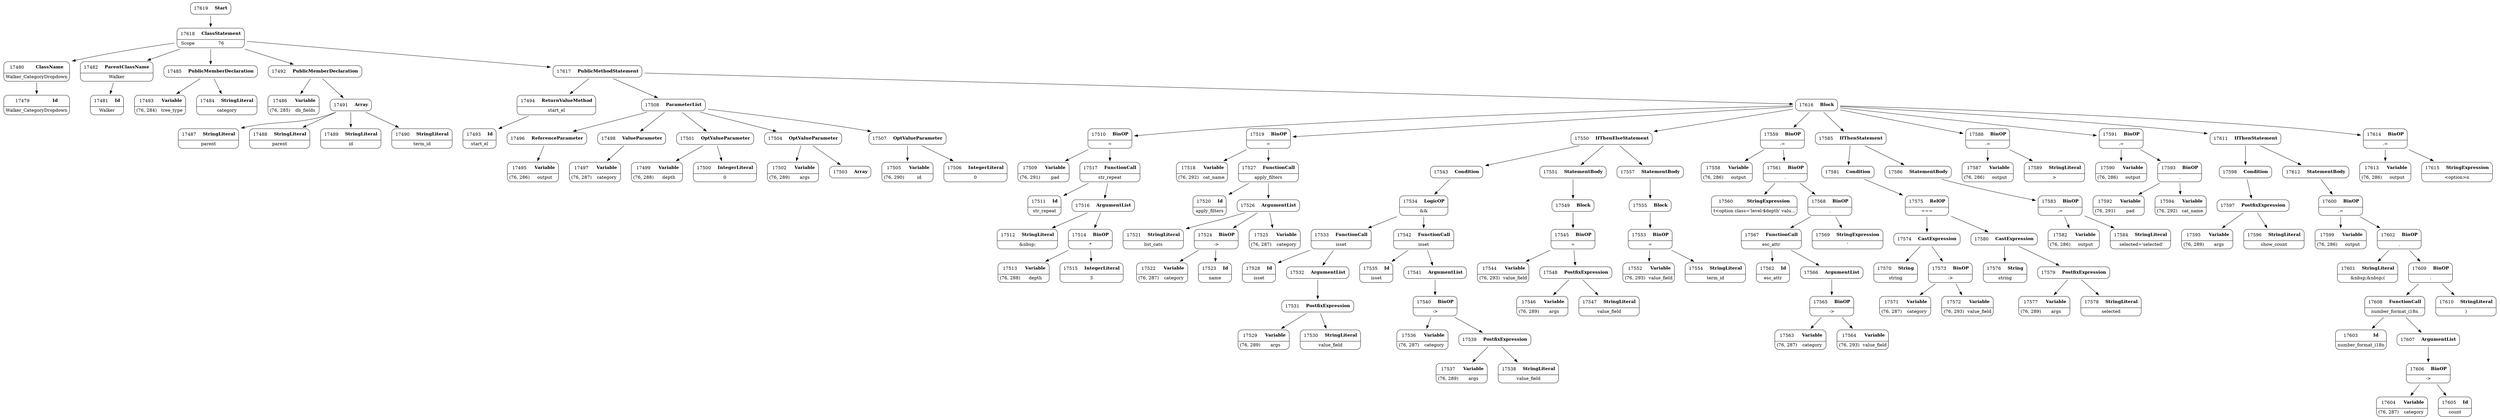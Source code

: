 digraph ast {
node [shape=none];
17479 [label=<<TABLE border='1' cellspacing='0' cellpadding='10' style='rounded' ><TR><TD border='0'>17479</TD><TD border='0'><B>Id</B></TD></TR><HR/><TR><TD border='0' cellpadding='5' colspan='2'>Walker_CategoryDropdown</TD></TR></TABLE>>];
17480 [label=<<TABLE border='1' cellspacing='0' cellpadding='10' style='rounded' ><TR><TD border='0'>17480</TD><TD border='0'><B>ClassName</B></TD></TR><HR/><TR><TD border='0' cellpadding='5' colspan='2'>Walker_CategoryDropdown</TD></TR></TABLE>>];
17480 -> 17479 [weight=2];
17481 [label=<<TABLE border='1' cellspacing='0' cellpadding='10' style='rounded' ><TR><TD border='0'>17481</TD><TD border='0'><B>Id</B></TD></TR><HR/><TR><TD border='0' cellpadding='5' colspan='2'>Walker</TD></TR></TABLE>>];
17482 [label=<<TABLE border='1' cellspacing='0' cellpadding='10' style='rounded' ><TR><TD border='0'>17482</TD><TD border='0'><B>ParentClassName</B></TD></TR><HR/><TR><TD border='0' cellpadding='5' colspan='2'>Walker</TD></TR></TABLE>>];
17482 -> 17481 [weight=2];
17483 [label=<<TABLE border='1' cellspacing='0' cellpadding='10' style='rounded' ><TR><TD border='0'>17483</TD><TD border='0'><B>Variable</B></TD></TR><HR/><TR><TD border='0' cellpadding='5'>(76, 284)</TD><TD border='0' cellpadding='5'>tree_type</TD></TR></TABLE>>];
17484 [label=<<TABLE border='1' cellspacing='0' cellpadding='10' style='rounded' ><TR><TD border='0'>17484</TD><TD border='0'><B>StringLiteral</B></TD></TR><HR/><TR><TD border='0' cellpadding='5' colspan='2'>category</TD></TR></TABLE>>];
17485 [label=<<TABLE border='1' cellspacing='0' cellpadding='10' style='rounded' ><TR><TD border='0'>17485</TD><TD border='0'><B>PublicMemberDeclaration</B></TD></TR></TABLE>>];
17485 -> 17483 [weight=2];
17485 -> 17484 [weight=2];
17486 [label=<<TABLE border='1' cellspacing='0' cellpadding='10' style='rounded' ><TR><TD border='0'>17486</TD><TD border='0'><B>Variable</B></TD></TR><HR/><TR><TD border='0' cellpadding='5'>(76, 285)</TD><TD border='0' cellpadding='5'>db_fields</TD></TR></TABLE>>];
17487 [label=<<TABLE border='1' cellspacing='0' cellpadding='10' style='rounded' ><TR><TD border='0'>17487</TD><TD border='0'><B>StringLiteral</B></TD></TR><HR/><TR><TD border='0' cellpadding='5' colspan='2'>parent</TD></TR></TABLE>>];
17488 [label=<<TABLE border='1' cellspacing='0' cellpadding='10' style='rounded' ><TR><TD border='0'>17488</TD><TD border='0'><B>StringLiteral</B></TD></TR><HR/><TR><TD border='0' cellpadding='5' colspan='2'>parent</TD></TR></TABLE>>];
17489 [label=<<TABLE border='1' cellspacing='0' cellpadding='10' style='rounded' ><TR><TD border='0'>17489</TD><TD border='0'><B>StringLiteral</B></TD></TR><HR/><TR><TD border='0' cellpadding='5' colspan='2'>id</TD></TR></TABLE>>];
17490 [label=<<TABLE border='1' cellspacing='0' cellpadding='10' style='rounded' ><TR><TD border='0'>17490</TD><TD border='0'><B>StringLiteral</B></TD></TR><HR/><TR><TD border='0' cellpadding='5' colspan='2'>term_id</TD></TR></TABLE>>];
17491 [label=<<TABLE border='1' cellspacing='0' cellpadding='10' style='rounded' ><TR><TD border='0'>17491</TD><TD border='0'><B>Array</B></TD></TR></TABLE>>];
17491 -> 17487 [weight=2];
17491 -> 17488 [weight=2];
17491 -> 17489 [weight=2];
17491 -> 17490 [weight=2];
17492 [label=<<TABLE border='1' cellspacing='0' cellpadding='10' style='rounded' ><TR><TD border='0'>17492</TD><TD border='0'><B>PublicMemberDeclaration</B></TD></TR></TABLE>>];
17492 -> 17486 [weight=2];
17492 -> 17491 [weight=2];
17493 [label=<<TABLE border='1' cellspacing='0' cellpadding='10' style='rounded' ><TR><TD border='0'>17493</TD><TD border='0'><B>Id</B></TD></TR><HR/><TR><TD border='0' cellpadding='5' colspan='2'>start_el</TD></TR></TABLE>>];
17494 [label=<<TABLE border='1' cellspacing='0' cellpadding='10' style='rounded' ><TR><TD border='0'>17494</TD><TD border='0'><B>ReturnValueMethod</B></TD></TR><HR/><TR><TD border='0' cellpadding='5' colspan='2'>start_el</TD></TR></TABLE>>];
17494 -> 17493 [weight=2];
17495 [label=<<TABLE border='1' cellspacing='0' cellpadding='10' style='rounded' ><TR><TD border='0'>17495</TD><TD border='0'><B>Variable</B></TD></TR><HR/><TR><TD border='0' cellpadding='5'>(76, 286)</TD><TD border='0' cellpadding='5'>output</TD></TR></TABLE>>];
17496 [label=<<TABLE border='1' cellspacing='0' cellpadding='10' style='rounded' ><TR><TD border='0'>17496</TD><TD border='0'><B>ReferenceParameter</B></TD></TR></TABLE>>];
17496 -> 17495 [weight=2];
17497 [label=<<TABLE border='1' cellspacing='0' cellpadding='10' style='rounded' ><TR><TD border='0'>17497</TD><TD border='0'><B>Variable</B></TD></TR><HR/><TR><TD border='0' cellpadding='5'>(76, 287)</TD><TD border='0' cellpadding='5'>category</TD></TR></TABLE>>];
17498 [label=<<TABLE border='1' cellspacing='0' cellpadding='10' style='rounded' ><TR><TD border='0'>17498</TD><TD border='0'><B>ValueParameter</B></TD></TR></TABLE>>];
17498 -> 17497 [weight=2];
17499 [label=<<TABLE border='1' cellspacing='0' cellpadding='10' style='rounded' ><TR><TD border='0'>17499</TD><TD border='0'><B>Variable</B></TD></TR><HR/><TR><TD border='0' cellpadding='5'>(76, 288)</TD><TD border='0' cellpadding='5'>depth</TD></TR></TABLE>>];
17500 [label=<<TABLE border='1' cellspacing='0' cellpadding='10' style='rounded' ><TR><TD border='0'>17500</TD><TD border='0'><B>IntegerLiteral</B></TD></TR><HR/><TR><TD border='0' cellpadding='5' colspan='2'>0</TD></TR></TABLE>>];
17501 [label=<<TABLE border='1' cellspacing='0' cellpadding='10' style='rounded' ><TR><TD border='0'>17501</TD><TD border='0'><B>OptValueParameter</B></TD></TR></TABLE>>];
17501 -> 17499 [weight=2];
17501 -> 17500 [weight=2];
17502 [label=<<TABLE border='1' cellspacing='0' cellpadding='10' style='rounded' ><TR><TD border='0'>17502</TD><TD border='0'><B>Variable</B></TD></TR><HR/><TR><TD border='0' cellpadding='5'>(76, 289)</TD><TD border='0' cellpadding='5'>args</TD></TR></TABLE>>];
17503 [label=<<TABLE border='1' cellspacing='0' cellpadding='10' style='rounded' ><TR><TD border='0'>17503</TD><TD border='0'><B>Array</B></TD></TR></TABLE>>];
17504 [label=<<TABLE border='1' cellspacing='0' cellpadding='10' style='rounded' ><TR><TD border='0'>17504</TD><TD border='0'><B>OptValueParameter</B></TD></TR></TABLE>>];
17504 -> 17502 [weight=2];
17504 -> 17503 [weight=2];
17505 [label=<<TABLE border='1' cellspacing='0' cellpadding='10' style='rounded' ><TR><TD border='0'>17505</TD><TD border='0'><B>Variable</B></TD></TR><HR/><TR><TD border='0' cellpadding='5'>(76, 290)</TD><TD border='0' cellpadding='5'>id</TD></TR></TABLE>>];
17506 [label=<<TABLE border='1' cellspacing='0' cellpadding='10' style='rounded' ><TR><TD border='0'>17506</TD><TD border='0'><B>IntegerLiteral</B></TD></TR><HR/><TR><TD border='0' cellpadding='5' colspan='2'>0</TD></TR></TABLE>>];
17507 [label=<<TABLE border='1' cellspacing='0' cellpadding='10' style='rounded' ><TR><TD border='0'>17507</TD><TD border='0'><B>OptValueParameter</B></TD></TR></TABLE>>];
17507 -> 17505 [weight=2];
17507 -> 17506 [weight=2];
17508 [label=<<TABLE border='1' cellspacing='0' cellpadding='10' style='rounded' ><TR><TD border='0'>17508</TD><TD border='0'><B>ParameterList</B></TD></TR></TABLE>>];
17508 -> 17496 [weight=2];
17508 -> 17498 [weight=2];
17508 -> 17501 [weight=2];
17508 -> 17504 [weight=2];
17508 -> 17507 [weight=2];
17509 [label=<<TABLE border='1' cellspacing='0' cellpadding='10' style='rounded' ><TR><TD border='0'>17509</TD><TD border='0'><B>Variable</B></TD></TR><HR/><TR><TD border='0' cellpadding='5'>(76, 291)</TD><TD border='0' cellpadding='5'>pad</TD></TR></TABLE>>];
17510 [label=<<TABLE border='1' cellspacing='0' cellpadding='10' style='rounded' ><TR><TD border='0'>17510</TD><TD border='0'><B>BinOP</B></TD></TR><HR/><TR><TD border='0' cellpadding='5' colspan='2'>=</TD></TR></TABLE>>];
17510 -> 17509 [weight=2];
17510 -> 17517 [weight=2];
17511 [label=<<TABLE border='1' cellspacing='0' cellpadding='10' style='rounded' ><TR><TD border='0'>17511</TD><TD border='0'><B>Id</B></TD></TR><HR/><TR><TD border='0' cellpadding='5' colspan='2'>str_repeat</TD></TR></TABLE>>];
17512 [label=<<TABLE border='1' cellspacing='0' cellpadding='10' style='rounded' ><TR><TD border='0'>17512</TD><TD border='0'><B>StringLiteral</B></TD></TR><HR/><TR><TD border='0' cellpadding='5' colspan='2'>&amp;nbsp;</TD></TR></TABLE>>];
17513 [label=<<TABLE border='1' cellspacing='0' cellpadding='10' style='rounded' ><TR><TD border='0'>17513</TD><TD border='0'><B>Variable</B></TD></TR><HR/><TR><TD border='0' cellpadding='5'>(76, 288)</TD><TD border='0' cellpadding='5'>depth</TD></TR></TABLE>>];
17514 [label=<<TABLE border='1' cellspacing='0' cellpadding='10' style='rounded' ><TR><TD border='0'>17514</TD><TD border='0'><B>BinOP</B></TD></TR><HR/><TR><TD border='0' cellpadding='5' colspan='2'>*</TD></TR></TABLE>>];
17514 -> 17513 [weight=2];
17514 -> 17515 [weight=2];
17515 [label=<<TABLE border='1' cellspacing='0' cellpadding='10' style='rounded' ><TR><TD border='0'>17515</TD><TD border='0'><B>IntegerLiteral</B></TD></TR><HR/><TR><TD border='0' cellpadding='5' colspan='2'>3</TD></TR></TABLE>>];
17516 [label=<<TABLE border='1' cellspacing='0' cellpadding='10' style='rounded' ><TR><TD border='0'>17516</TD><TD border='0'><B>ArgumentList</B></TD></TR></TABLE>>];
17516 -> 17512 [weight=2];
17516 -> 17514 [weight=2];
17517 [label=<<TABLE border='1' cellspacing='0' cellpadding='10' style='rounded' ><TR><TD border='0'>17517</TD><TD border='0'><B>FunctionCall</B></TD></TR><HR/><TR><TD border='0' cellpadding='5' colspan='2'>str_repeat</TD></TR></TABLE>>];
17517 -> 17511 [weight=2];
17517 -> 17516 [weight=2];
17518 [label=<<TABLE border='1' cellspacing='0' cellpadding='10' style='rounded' ><TR><TD border='0'>17518</TD><TD border='0'><B>Variable</B></TD></TR><HR/><TR><TD border='0' cellpadding='5'>(76, 292)</TD><TD border='0' cellpadding='5'>cat_name</TD></TR></TABLE>>];
17519 [label=<<TABLE border='1' cellspacing='0' cellpadding='10' style='rounded' ><TR><TD border='0'>17519</TD><TD border='0'><B>BinOP</B></TD></TR><HR/><TR><TD border='0' cellpadding='5' colspan='2'>=</TD></TR></TABLE>>];
17519 -> 17518 [weight=2];
17519 -> 17527 [weight=2];
17520 [label=<<TABLE border='1' cellspacing='0' cellpadding='10' style='rounded' ><TR><TD border='0'>17520</TD><TD border='0'><B>Id</B></TD></TR><HR/><TR><TD border='0' cellpadding='5' colspan='2'>apply_filters</TD></TR></TABLE>>];
17521 [label=<<TABLE border='1' cellspacing='0' cellpadding='10' style='rounded' ><TR><TD border='0'>17521</TD><TD border='0'><B>StringLiteral</B></TD></TR><HR/><TR><TD border='0' cellpadding='5' colspan='2'>list_cats</TD></TR></TABLE>>];
17522 [label=<<TABLE border='1' cellspacing='0' cellpadding='10' style='rounded' ><TR><TD border='0'>17522</TD><TD border='0'><B>Variable</B></TD></TR><HR/><TR><TD border='0' cellpadding='5'>(76, 287)</TD><TD border='0' cellpadding='5'>category</TD></TR></TABLE>>];
17523 [label=<<TABLE border='1' cellspacing='0' cellpadding='10' style='rounded' ><TR><TD border='0'>17523</TD><TD border='0'><B>Id</B></TD></TR><HR/><TR><TD border='0' cellpadding='5' colspan='2'>name</TD></TR></TABLE>>];
17524 [label=<<TABLE border='1' cellspacing='0' cellpadding='10' style='rounded' ><TR><TD border='0'>17524</TD><TD border='0'><B>BinOP</B></TD></TR><HR/><TR><TD border='0' cellpadding='5' colspan='2'>-&gt;</TD></TR></TABLE>>];
17524 -> 17522 [weight=2];
17524 -> 17523 [weight=2];
17525 [label=<<TABLE border='1' cellspacing='0' cellpadding='10' style='rounded' ><TR><TD border='0'>17525</TD><TD border='0'><B>Variable</B></TD></TR><HR/><TR><TD border='0' cellpadding='5'>(76, 287)</TD><TD border='0' cellpadding='5'>category</TD></TR></TABLE>>];
17526 [label=<<TABLE border='1' cellspacing='0' cellpadding='10' style='rounded' ><TR><TD border='0'>17526</TD><TD border='0'><B>ArgumentList</B></TD></TR></TABLE>>];
17526 -> 17521 [weight=2];
17526 -> 17524 [weight=2];
17526 -> 17525 [weight=2];
17527 [label=<<TABLE border='1' cellspacing='0' cellpadding='10' style='rounded' ><TR><TD border='0'>17527</TD><TD border='0'><B>FunctionCall</B></TD></TR><HR/><TR><TD border='0' cellpadding='5' colspan='2'>apply_filters</TD></TR></TABLE>>];
17527 -> 17520 [weight=2];
17527 -> 17526 [weight=2];
17528 [label=<<TABLE border='1' cellspacing='0' cellpadding='10' style='rounded' ><TR><TD border='0'>17528</TD><TD border='0'><B>Id</B></TD></TR><HR/><TR><TD border='0' cellpadding='5' colspan='2'>isset</TD></TR></TABLE>>];
17529 [label=<<TABLE border='1' cellspacing='0' cellpadding='10' style='rounded' ><TR><TD border='0'>17529</TD><TD border='0'><B>Variable</B></TD></TR><HR/><TR><TD border='0' cellpadding='5'>(76, 289)</TD><TD border='0' cellpadding='5'>args</TD></TR></TABLE>>];
17530 [label=<<TABLE border='1' cellspacing='0' cellpadding='10' style='rounded' ><TR><TD border='0'>17530</TD><TD border='0'><B>StringLiteral</B></TD></TR><HR/><TR><TD border='0' cellpadding='5' colspan='2'>value_field</TD></TR></TABLE>>];
17531 [label=<<TABLE border='1' cellspacing='0' cellpadding='10' style='rounded' ><TR><TD border='0'>17531</TD><TD border='0'><B>PostfixExpression</B></TD></TR></TABLE>>];
17531 -> 17529 [weight=2];
17531 -> 17530 [weight=2];
17532 [label=<<TABLE border='1' cellspacing='0' cellpadding='10' style='rounded' ><TR><TD border='0'>17532</TD><TD border='0'><B>ArgumentList</B></TD></TR></TABLE>>];
17532 -> 17531 [weight=2];
17533 [label=<<TABLE border='1' cellspacing='0' cellpadding='10' style='rounded' ><TR><TD border='0'>17533</TD><TD border='0'><B>FunctionCall</B></TD></TR><HR/><TR><TD border='0' cellpadding='5' colspan='2'>isset</TD></TR></TABLE>>];
17533 -> 17528 [weight=2];
17533 -> 17532 [weight=2];
17534 [label=<<TABLE border='1' cellspacing='0' cellpadding='10' style='rounded' ><TR><TD border='0'>17534</TD><TD border='0'><B>LogicOP</B></TD></TR><HR/><TR><TD border='0' cellpadding='5' colspan='2'>&amp;&amp;</TD></TR></TABLE>>];
17534 -> 17533 [weight=2];
17534 -> 17542 [weight=2];
17535 [label=<<TABLE border='1' cellspacing='0' cellpadding='10' style='rounded' ><TR><TD border='0'>17535</TD><TD border='0'><B>Id</B></TD></TR><HR/><TR><TD border='0' cellpadding='5' colspan='2'>isset</TD></TR></TABLE>>];
17536 [label=<<TABLE border='1' cellspacing='0' cellpadding='10' style='rounded' ><TR><TD border='0'>17536</TD><TD border='0'><B>Variable</B></TD></TR><HR/><TR><TD border='0' cellpadding='5'>(76, 287)</TD><TD border='0' cellpadding='5'>category</TD></TR></TABLE>>];
17537 [label=<<TABLE border='1' cellspacing='0' cellpadding='10' style='rounded' ><TR><TD border='0'>17537</TD><TD border='0'><B>Variable</B></TD></TR><HR/><TR><TD border='0' cellpadding='5'>(76, 289)</TD><TD border='0' cellpadding='5'>args</TD></TR></TABLE>>];
17538 [label=<<TABLE border='1' cellspacing='0' cellpadding='10' style='rounded' ><TR><TD border='0'>17538</TD><TD border='0'><B>StringLiteral</B></TD></TR><HR/><TR><TD border='0' cellpadding='5' colspan='2'>value_field</TD></TR></TABLE>>];
17539 [label=<<TABLE border='1' cellspacing='0' cellpadding='10' style='rounded' ><TR><TD border='0'>17539</TD><TD border='0'><B>PostfixExpression</B></TD></TR></TABLE>>];
17539 -> 17537 [weight=2];
17539 -> 17538 [weight=2];
17540 [label=<<TABLE border='1' cellspacing='0' cellpadding='10' style='rounded' ><TR><TD border='0'>17540</TD><TD border='0'><B>BinOP</B></TD></TR><HR/><TR><TD border='0' cellpadding='5' colspan='2'>-&gt;</TD></TR></TABLE>>];
17540 -> 17536 [weight=2];
17540 -> 17539 [weight=2];
17541 [label=<<TABLE border='1' cellspacing='0' cellpadding='10' style='rounded' ><TR><TD border='0'>17541</TD><TD border='0'><B>ArgumentList</B></TD></TR></TABLE>>];
17541 -> 17540 [weight=2];
17542 [label=<<TABLE border='1' cellspacing='0' cellpadding='10' style='rounded' ><TR><TD border='0'>17542</TD><TD border='0'><B>FunctionCall</B></TD></TR><HR/><TR><TD border='0' cellpadding='5' colspan='2'>isset</TD></TR></TABLE>>];
17542 -> 17535 [weight=2];
17542 -> 17541 [weight=2];
17543 [label=<<TABLE border='1' cellspacing='0' cellpadding='10' style='rounded' ><TR><TD border='0'>17543</TD><TD border='0'><B>Condition</B></TD></TR></TABLE>>];
17543 -> 17534 [weight=2];
17544 [label=<<TABLE border='1' cellspacing='0' cellpadding='10' style='rounded' ><TR><TD border='0'>17544</TD><TD border='0'><B>Variable</B></TD></TR><HR/><TR><TD border='0' cellpadding='5'>(76, 293)</TD><TD border='0' cellpadding='5'>value_field</TD></TR></TABLE>>];
17545 [label=<<TABLE border='1' cellspacing='0' cellpadding='10' style='rounded' ><TR><TD border='0'>17545</TD><TD border='0'><B>BinOP</B></TD></TR><HR/><TR><TD border='0' cellpadding='5' colspan='2'>=</TD></TR></TABLE>>];
17545 -> 17544 [weight=2];
17545 -> 17548 [weight=2];
17546 [label=<<TABLE border='1' cellspacing='0' cellpadding='10' style='rounded' ><TR><TD border='0'>17546</TD><TD border='0'><B>Variable</B></TD></TR><HR/><TR><TD border='0' cellpadding='5'>(76, 289)</TD><TD border='0' cellpadding='5'>args</TD></TR></TABLE>>];
17547 [label=<<TABLE border='1' cellspacing='0' cellpadding='10' style='rounded' ><TR><TD border='0'>17547</TD><TD border='0'><B>StringLiteral</B></TD></TR><HR/><TR><TD border='0' cellpadding='5' colspan='2'>value_field</TD></TR></TABLE>>];
17548 [label=<<TABLE border='1' cellspacing='0' cellpadding='10' style='rounded' ><TR><TD border='0'>17548</TD><TD border='0'><B>PostfixExpression</B></TD></TR></TABLE>>];
17548 -> 17546 [weight=2];
17548 -> 17547 [weight=2];
17549 [label=<<TABLE border='1' cellspacing='0' cellpadding='10' style='rounded' ><TR><TD border='0'>17549</TD><TD border='0'><B>Block</B></TD></TR></TABLE>>];
17549 -> 17545 [weight=2];
17550 [label=<<TABLE border='1' cellspacing='0' cellpadding='10' style='rounded' ><TR><TD border='0'>17550</TD><TD border='0'><B>IfThenElseStatement</B></TD></TR></TABLE>>];
17550 -> 17543 [weight=2];
17550 -> 17551 [weight=2];
17550 -> 17557 [weight=2];
17551 [label=<<TABLE border='1' cellspacing='0' cellpadding='10' style='rounded' ><TR><TD border='0'>17551</TD><TD border='0'><B>StatementBody</B></TD></TR></TABLE>>];
17551 -> 17549 [weight=2];
17552 [label=<<TABLE border='1' cellspacing='0' cellpadding='10' style='rounded' ><TR><TD border='0'>17552</TD><TD border='0'><B>Variable</B></TD></TR><HR/><TR><TD border='0' cellpadding='5'>(76, 293)</TD><TD border='0' cellpadding='5'>value_field</TD></TR></TABLE>>];
17553 [label=<<TABLE border='1' cellspacing='0' cellpadding='10' style='rounded' ><TR><TD border='0'>17553</TD><TD border='0'><B>BinOP</B></TD></TR><HR/><TR><TD border='0' cellpadding='5' colspan='2'>=</TD></TR></TABLE>>];
17553 -> 17552 [weight=2];
17553 -> 17554 [weight=2];
17554 [label=<<TABLE border='1' cellspacing='0' cellpadding='10' style='rounded' ><TR><TD border='0'>17554</TD><TD border='0'><B>StringLiteral</B></TD></TR><HR/><TR><TD border='0' cellpadding='5' colspan='2'>term_id</TD></TR></TABLE>>];
17555 [label=<<TABLE border='1' cellspacing='0' cellpadding='10' style='rounded' ><TR><TD border='0'>17555</TD><TD border='0'><B>Block</B></TD></TR></TABLE>>];
17555 -> 17553 [weight=2];
17557 [label=<<TABLE border='1' cellspacing='0' cellpadding='10' style='rounded' ><TR><TD border='0'>17557</TD><TD border='0'><B>StatementBody</B></TD></TR></TABLE>>];
17557 -> 17555 [weight=2];
17558 [label=<<TABLE border='1' cellspacing='0' cellpadding='10' style='rounded' ><TR><TD border='0'>17558</TD><TD border='0'><B>Variable</B></TD></TR><HR/><TR><TD border='0' cellpadding='5'>(76, 286)</TD><TD border='0' cellpadding='5'>output</TD></TR></TABLE>>];
17559 [label=<<TABLE border='1' cellspacing='0' cellpadding='10' style='rounded' ><TR><TD border='0'>17559</TD><TD border='0'><B>BinOP</B></TD></TR><HR/><TR><TD border='0' cellpadding='5' colspan='2'>.=</TD></TR></TABLE>>];
17559 -> 17558 [weight=2];
17559 -> 17561 [weight=2];
17560 [label=<<TABLE border='1' cellspacing='0' cellpadding='10' style='rounded' ><TR><TD border='0'>17560</TD><TD border='0'><B>StringExpression</B></TD></TR><HR/><TR><TD border='0' cellpadding='5' colspan='2'>t&lt;option class='level-$depth' valu...</TD></TR></TABLE>>];
17561 [label=<<TABLE border='1' cellspacing='0' cellpadding='10' style='rounded' ><TR><TD border='0'>17561</TD><TD border='0'><B>BinOP</B></TD></TR><HR/><TR><TD border='0' cellpadding='5' colspan='2'>.</TD></TR></TABLE>>];
17561 -> 17560 [weight=2];
17561 -> 17568 [weight=2];
17562 [label=<<TABLE border='1' cellspacing='0' cellpadding='10' style='rounded' ><TR><TD border='0'>17562</TD><TD border='0'><B>Id</B></TD></TR><HR/><TR><TD border='0' cellpadding='5' colspan='2'>esc_attr</TD></TR></TABLE>>];
17563 [label=<<TABLE border='1' cellspacing='0' cellpadding='10' style='rounded' ><TR><TD border='0'>17563</TD><TD border='0'><B>Variable</B></TD></TR><HR/><TR><TD border='0' cellpadding='5'>(76, 287)</TD><TD border='0' cellpadding='5'>category</TD></TR></TABLE>>];
17564 [label=<<TABLE border='1' cellspacing='0' cellpadding='10' style='rounded' ><TR><TD border='0'>17564</TD><TD border='0'><B>Variable</B></TD></TR><HR/><TR><TD border='0' cellpadding='5'>(76, 293)</TD><TD border='0' cellpadding='5'>value_field</TD></TR></TABLE>>];
17565 [label=<<TABLE border='1' cellspacing='0' cellpadding='10' style='rounded' ><TR><TD border='0'>17565</TD><TD border='0'><B>BinOP</B></TD></TR><HR/><TR><TD border='0' cellpadding='5' colspan='2'>-&gt;</TD></TR></TABLE>>];
17565 -> 17563 [weight=2];
17565 -> 17564 [weight=2];
17566 [label=<<TABLE border='1' cellspacing='0' cellpadding='10' style='rounded' ><TR><TD border='0'>17566</TD><TD border='0'><B>ArgumentList</B></TD></TR></TABLE>>];
17566 -> 17565 [weight=2];
17567 [label=<<TABLE border='1' cellspacing='0' cellpadding='10' style='rounded' ><TR><TD border='0'>17567</TD><TD border='0'><B>FunctionCall</B></TD></TR><HR/><TR><TD border='0' cellpadding='5' colspan='2'>esc_attr</TD></TR></TABLE>>];
17567 -> 17562 [weight=2];
17567 -> 17566 [weight=2];
17568 [label=<<TABLE border='1' cellspacing='0' cellpadding='10' style='rounded' ><TR><TD border='0'>17568</TD><TD border='0'><B>BinOP</B></TD></TR><HR/><TR><TD border='0' cellpadding='5' colspan='2'>.</TD></TR></TABLE>>];
17568 -> 17567 [weight=2];
17568 -> 17569 [weight=2];
17569 [label=<<TABLE border='1' cellspacing='0' cellpadding='10' style='rounded' ><TR><TD border='0'>17569</TD><TD border='0'><B>StringExpression</B></TD></TR><HR/><TR><TD border='0' cellpadding='5' colspan='2'>'</TD></TR></TABLE>>];
17570 [label=<<TABLE border='1' cellspacing='0' cellpadding='10' style='rounded' ><TR><TD border='0'>17570</TD><TD border='0'><B>String</B></TD></TR><HR/><TR><TD border='0' cellpadding='5' colspan='2'>string</TD></TR></TABLE>>];
17571 [label=<<TABLE border='1' cellspacing='0' cellpadding='10' style='rounded' ><TR><TD border='0'>17571</TD><TD border='0'><B>Variable</B></TD></TR><HR/><TR><TD border='0' cellpadding='5'>(76, 287)</TD><TD border='0' cellpadding='5'>category</TD></TR></TABLE>>];
17572 [label=<<TABLE border='1' cellspacing='0' cellpadding='10' style='rounded' ><TR><TD border='0'>17572</TD><TD border='0'><B>Variable</B></TD></TR><HR/><TR><TD border='0' cellpadding='5'>(76, 293)</TD><TD border='0' cellpadding='5'>value_field</TD></TR></TABLE>>];
17573 [label=<<TABLE border='1' cellspacing='0' cellpadding='10' style='rounded' ><TR><TD border='0'>17573</TD><TD border='0'><B>BinOP</B></TD></TR><HR/><TR><TD border='0' cellpadding='5' colspan='2'>-&gt;</TD></TR></TABLE>>];
17573 -> 17571 [weight=2];
17573 -> 17572 [weight=2];
17574 [label=<<TABLE border='1' cellspacing='0' cellpadding='10' style='rounded' ><TR><TD border='0'>17574</TD><TD border='0'><B>CastExpression</B></TD></TR></TABLE>>];
17574 -> 17570 [weight=2];
17574 -> 17573 [weight=2];
17575 [label=<<TABLE border='1' cellspacing='0' cellpadding='10' style='rounded' ><TR><TD border='0'>17575</TD><TD border='0'><B>RelOP</B></TD></TR><HR/><TR><TD border='0' cellpadding='5' colspan='2'>===</TD></TR></TABLE>>];
17575 -> 17574 [weight=2];
17575 -> 17580 [weight=2];
17576 [label=<<TABLE border='1' cellspacing='0' cellpadding='10' style='rounded' ><TR><TD border='0'>17576</TD><TD border='0'><B>String</B></TD></TR><HR/><TR><TD border='0' cellpadding='5' colspan='2'>string</TD></TR></TABLE>>];
17577 [label=<<TABLE border='1' cellspacing='0' cellpadding='10' style='rounded' ><TR><TD border='0'>17577</TD><TD border='0'><B>Variable</B></TD></TR><HR/><TR><TD border='0' cellpadding='5'>(76, 289)</TD><TD border='0' cellpadding='5'>args</TD></TR></TABLE>>];
17578 [label=<<TABLE border='1' cellspacing='0' cellpadding='10' style='rounded' ><TR><TD border='0'>17578</TD><TD border='0'><B>StringLiteral</B></TD></TR><HR/><TR><TD border='0' cellpadding='5' colspan='2'>selected</TD></TR></TABLE>>];
17579 [label=<<TABLE border='1' cellspacing='0' cellpadding='10' style='rounded' ><TR><TD border='0'>17579</TD><TD border='0'><B>PostfixExpression</B></TD></TR></TABLE>>];
17579 -> 17577 [weight=2];
17579 -> 17578 [weight=2];
17580 [label=<<TABLE border='1' cellspacing='0' cellpadding='10' style='rounded' ><TR><TD border='0'>17580</TD><TD border='0'><B>CastExpression</B></TD></TR></TABLE>>];
17580 -> 17576 [weight=2];
17580 -> 17579 [weight=2];
17581 [label=<<TABLE border='1' cellspacing='0' cellpadding='10' style='rounded' ><TR><TD border='0'>17581</TD><TD border='0'><B>Condition</B></TD></TR></TABLE>>];
17581 -> 17575 [weight=2];
17582 [label=<<TABLE border='1' cellspacing='0' cellpadding='10' style='rounded' ><TR><TD border='0'>17582</TD><TD border='0'><B>Variable</B></TD></TR><HR/><TR><TD border='0' cellpadding='5'>(76, 286)</TD><TD border='0' cellpadding='5'>output</TD></TR></TABLE>>];
17583 [label=<<TABLE border='1' cellspacing='0' cellpadding='10' style='rounded' ><TR><TD border='0'>17583</TD><TD border='0'><B>BinOP</B></TD></TR><HR/><TR><TD border='0' cellpadding='5' colspan='2'>.=</TD></TR></TABLE>>];
17583 -> 17582 [weight=2];
17583 -> 17584 [weight=2];
17584 [label=<<TABLE border='1' cellspacing='0' cellpadding='10' style='rounded' ><TR><TD border='0'>17584</TD><TD border='0'><B>StringLiteral</B></TD></TR><HR/><TR><TD border='0' cellpadding='5' colspan='2'> selected='selected'</TD></TR></TABLE>>];
17585 [label=<<TABLE border='1' cellspacing='0' cellpadding='10' style='rounded' ><TR><TD border='0'>17585</TD><TD border='0'><B>IfThenStatement</B></TD></TR></TABLE>>];
17585 -> 17581 [weight=2];
17585 -> 17586 [weight=2];
17586 [label=<<TABLE border='1' cellspacing='0' cellpadding='10' style='rounded' ><TR><TD border='0'>17586</TD><TD border='0'><B>StatementBody</B></TD></TR></TABLE>>];
17586 -> 17583 [weight=2];
17587 [label=<<TABLE border='1' cellspacing='0' cellpadding='10' style='rounded' ><TR><TD border='0'>17587</TD><TD border='0'><B>Variable</B></TD></TR><HR/><TR><TD border='0' cellpadding='5'>(76, 286)</TD><TD border='0' cellpadding='5'>output</TD></TR></TABLE>>];
17588 [label=<<TABLE border='1' cellspacing='0' cellpadding='10' style='rounded' ><TR><TD border='0'>17588</TD><TD border='0'><B>BinOP</B></TD></TR><HR/><TR><TD border='0' cellpadding='5' colspan='2'>.=</TD></TR></TABLE>>];
17588 -> 17587 [weight=2];
17588 -> 17589 [weight=2];
17589 [label=<<TABLE border='1' cellspacing='0' cellpadding='10' style='rounded' ><TR><TD border='0'>17589</TD><TD border='0'><B>StringLiteral</B></TD></TR><HR/><TR><TD border='0' cellpadding='5' colspan='2'>&gt;</TD></TR></TABLE>>];
17590 [label=<<TABLE border='1' cellspacing='0' cellpadding='10' style='rounded' ><TR><TD border='0'>17590</TD><TD border='0'><B>Variable</B></TD></TR><HR/><TR><TD border='0' cellpadding='5'>(76, 286)</TD><TD border='0' cellpadding='5'>output</TD></TR></TABLE>>];
17591 [label=<<TABLE border='1' cellspacing='0' cellpadding='10' style='rounded' ><TR><TD border='0'>17591</TD><TD border='0'><B>BinOP</B></TD></TR><HR/><TR><TD border='0' cellpadding='5' colspan='2'>.=</TD></TR></TABLE>>];
17591 -> 17590 [weight=2];
17591 -> 17593 [weight=2];
17592 [label=<<TABLE border='1' cellspacing='0' cellpadding='10' style='rounded' ><TR><TD border='0'>17592</TD><TD border='0'><B>Variable</B></TD></TR><HR/><TR><TD border='0' cellpadding='5'>(76, 291)</TD><TD border='0' cellpadding='5'>pad</TD></TR></TABLE>>];
17593 [label=<<TABLE border='1' cellspacing='0' cellpadding='10' style='rounded' ><TR><TD border='0'>17593</TD><TD border='0'><B>BinOP</B></TD></TR><HR/><TR><TD border='0' cellpadding='5' colspan='2'>.</TD></TR></TABLE>>];
17593 -> 17592 [weight=2];
17593 -> 17594 [weight=2];
17594 [label=<<TABLE border='1' cellspacing='0' cellpadding='10' style='rounded' ><TR><TD border='0'>17594</TD><TD border='0'><B>Variable</B></TD></TR><HR/><TR><TD border='0' cellpadding='5'>(76, 292)</TD><TD border='0' cellpadding='5'>cat_name</TD></TR></TABLE>>];
17595 [label=<<TABLE border='1' cellspacing='0' cellpadding='10' style='rounded' ><TR><TD border='0'>17595</TD><TD border='0'><B>Variable</B></TD></TR><HR/><TR><TD border='0' cellpadding='5'>(76, 289)</TD><TD border='0' cellpadding='5'>args</TD></TR></TABLE>>];
17596 [label=<<TABLE border='1' cellspacing='0' cellpadding='10' style='rounded' ><TR><TD border='0'>17596</TD><TD border='0'><B>StringLiteral</B></TD></TR><HR/><TR><TD border='0' cellpadding='5' colspan='2'>show_count</TD></TR></TABLE>>];
17597 [label=<<TABLE border='1' cellspacing='0' cellpadding='10' style='rounded' ><TR><TD border='0'>17597</TD><TD border='0'><B>PostfixExpression</B></TD></TR></TABLE>>];
17597 -> 17595 [weight=2];
17597 -> 17596 [weight=2];
17598 [label=<<TABLE border='1' cellspacing='0' cellpadding='10' style='rounded' ><TR><TD border='0'>17598</TD><TD border='0'><B>Condition</B></TD></TR></TABLE>>];
17598 -> 17597 [weight=2];
17599 [label=<<TABLE border='1' cellspacing='0' cellpadding='10' style='rounded' ><TR><TD border='0'>17599</TD><TD border='0'><B>Variable</B></TD></TR><HR/><TR><TD border='0' cellpadding='5'>(76, 286)</TD><TD border='0' cellpadding='5'>output</TD></TR></TABLE>>];
17600 [label=<<TABLE border='1' cellspacing='0' cellpadding='10' style='rounded' ><TR><TD border='0'>17600</TD><TD border='0'><B>BinOP</B></TD></TR><HR/><TR><TD border='0' cellpadding='5' colspan='2'>.=</TD></TR></TABLE>>];
17600 -> 17599 [weight=2];
17600 -> 17602 [weight=2];
17601 [label=<<TABLE border='1' cellspacing='0' cellpadding='10' style='rounded' ><TR><TD border='0'>17601</TD><TD border='0'><B>StringLiteral</B></TD></TR><HR/><TR><TD border='0' cellpadding='5' colspan='2'>&amp;nbsp;&amp;nbsp;(</TD></TR></TABLE>>];
17602 [label=<<TABLE border='1' cellspacing='0' cellpadding='10' style='rounded' ><TR><TD border='0'>17602</TD><TD border='0'><B>BinOP</B></TD></TR><HR/><TR><TD border='0' cellpadding='5' colspan='2'>.</TD></TR></TABLE>>];
17602 -> 17601 [weight=2];
17602 -> 17609 [weight=2];
17603 [label=<<TABLE border='1' cellspacing='0' cellpadding='10' style='rounded' ><TR><TD border='0'>17603</TD><TD border='0'><B>Id</B></TD></TR><HR/><TR><TD border='0' cellpadding='5' colspan='2'>number_format_i18n</TD></TR></TABLE>>];
17604 [label=<<TABLE border='1' cellspacing='0' cellpadding='10' style='rounded' ><TR><TD border='0'>17604</TD><TD border='0'><B>Variable</B></TD></TR><HR/><TR><TD border='0' cellpadding='5'>(76, 287)</TD><TD border='0' cellpadding='5'>category</TD></TR></TABLE>>];
17605 [label=<<TABLE border='1' cellspacing='0' cellpadding='10' style='rounded' ><TR><TD border='0'>17605</TD><TD border='0'><B>Id</B></TD></TR><HR/><TR><TD border='0' cellpadding='5' colspan='2'>count</TD></TR></TABLE>>];
17606 [label=<<TABLE border='1' cellspacing='0' cellpadding='10' style='rounded' ><TR><TD border='0'>17606</TD><TD border='0'><B>BinOP</B></TD></TR><HR/><TR><TD border='0' cellpadding='5' colspan='2'>-&gt;</TD></TR></TABLE>>];
17606 -> 17604 [weight=2];
17606 -> 17605 [weight=2];
17607 [label=<<TABLE border='1' cellspacing='0' cellpadding='10' style='rounded' ><TR><TD border='0'>17607</TD><TD border='0'><B>ArgumentList</B></TD></TR></TABLE>>];
17607 -> 17606 [weight=2];
17608 [label=<<TABLE border='1' cellspacing='0' cellpadding='10' style='rounded' ><TR><TD border='0'>17608</TD><TD border='0'><B>FunctionCall</B></TD></TR><HR/><TR><TD border='0' cellpadding='5' colspan='2'>number_format_i18n</TD></TR></TABLE>>];
17608 -> 17603 [weight=2];
17608 -> 17607 [weight=2];
17609 [label=<<TABLE border='1' cellspacing='0' cellpadding='10' style='rounded' ><TR><TD border='0'>17609</TD><TD border='0'><B>BinOP</B></TD></TR><HR/><TR><TD border='0' cellpadding='5' colspan='2'>.</TD></TR></TABLE>>];
17609 -> 17608 [weight=2];
17609 -> 17610 [weight=2];
17610 [label=<<TABLE border='1' cellspacing='0' cellpadding='10' style='rounded' ><TR><TD border='0'>17610</TD><TD border='0'><B>StringLiteral</B></TD></TR><HR/><TR><TD border='0' cellpadding='5' colspan='2'>)</TD></TR></TABLE>>];
17611 [label=<<TABLE border='1' cellspacing='0' cellpadding='10' style='rounded' ><TR><TD border='0'>17611</TD><TD border='0'><B>IfThenStatement</B></TD></TR></TABLE>>];
17611 -> 17598 [weight=2];
17611 -> 17612 [weight=2];
17612 [label=<<TABLE border='1' cellspacing='0' cellpadding='10' style='rounded' ><TR><TD border='0'>17612</TD><TD border='0'><B>StatementBody</B></TD></TR></TABLE>>];
17612 -> 17600 [weight=2];
17613 [label=<<TABLE border='1' cellspacing='0' cellpadding='10' style='rounded' ><TR><TD border='0'>17613</TD><TD border='0'><B>Variable</B></TD></TR><HR/><TR><TD border='0' cellpadding='5'>(76, 286)</TD><TD border='0' cellpadding='5'>output</TD></TR></TABLE>>];
17614 [label=<<TABLE border='1' cellspacing='0' cellpadding='10' style='rounded' ><TR><TD border='0'>17614</TD><TD border='0'><B>BinOP</B></TD></TR><HR/><TR><TD border='0' cellpadding='5' colspan='2'>.=</TD></TR></TABLE>>];
17614 -> 17613 [weight=2];
17614 -> 17615 [weight=2];
17615 [label=<<TABLE border='1' cellspacing='0' cellpadding='10' style='rounded' ><TR><TD border='0'>17615</TD><TD border='0'><B>StringExpression</B></TD></TR><HR/><TR><TD border='0' cellpadding='5' colspan='2'>&lt;option&gt;n</TD></TR></TABLE>>];
17616 [label=<<TABLE border='1' cellspacing='0' cellpadding='10' style='rounded' ><TR><TD border='0'>17616</TD><TD border='0'><B>Block</B></TD></TR></TABLE>>];
17616 -> 17510 [weight=2];
17616 -> 17519 [weight=2];
17616 -> 17550 [weight=2];
17616 -> 17559 [weight=2];
17616 -> 17585 [weight=2];
17616 -> 17588 [weight=2];
17616 -> 17591 [weight=2];
17616 -> 17611 [weight=2];
17616 -> 17614 [weight=2];
17617 [label=<<TABLE border='1' cellspacing='0' cellpadding='10' style='rounded' ><TR><TD border='0'>17617</TD><TD border='0'><B>PublicMethodStatement</B></TD></TR></TABLE>>];
17617 -> 17494 [weight=2];
17617 -> 17508 [weight=2];
17617 -> 17616 [weight=2];
17618 [label=<<TABLE border='1' cellspacing='0' cellpadding='10' style='rounded' ><TR><TD border='0'>17618</TD><TD border='0'><B>ClassStatement</B></TD></TR><HR/><TR><TD border='0' cellpadding='5'>Scope</TD><TD border='0' cellpadding='5'>76</TD></TR></TABLE>>];
17618 -> 17480 [weight=2];
17618 -> 17482 [weight=2];
17618 -> 17485 [weight=2];
17618 -> 17492 [weight=2];
17618 -> 17617 [weight=2];
17619 [label=<<TABLE border='1' cellspacing='0' cellpadding='10' style='rounded' ><TR><TD border='0'>17619</TD><TD border='0'><B>Start</B></TD></TR></TABLE>>];
17619 -> 17618 [weight=2];
}
